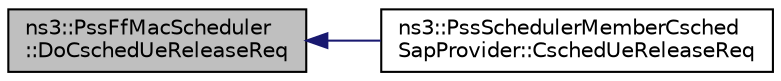 digraph "ns3::PssFfMacScheduler::DoCschedUeReleaseReq"
{
  edge [fontname="Helvetica",fontsize="10",labelfontname="Helvetica",labelfontsize="10"];
  node [fontname="Helvetica",fontsize="10",shape=record];
  rankdir="LR";
  Node1 [label="ns3::PssFfMacScheduler\l::DoCschedUeReleaseReq",height=0.2,width=0.4,color="black", fillcolor="grey75", style="filled", fontcolor="black"];
  Node1 -> Node2 [dir="back",color="midnightblue",fontsize="10",style="solid"];
  Node2 [label="ns3::PssSchedulerMemberCsched\lSapProvider::CschedUeReleaseReq",height=0.2,width=0.4,color="black", fillcolor="white", style="filled",URL="$d6/d4b/classns3_1_1PssSchedulerMemberCschedSapProvider.html#ae852c78c2ce9f43b5264e39f64f15c38"];
}
